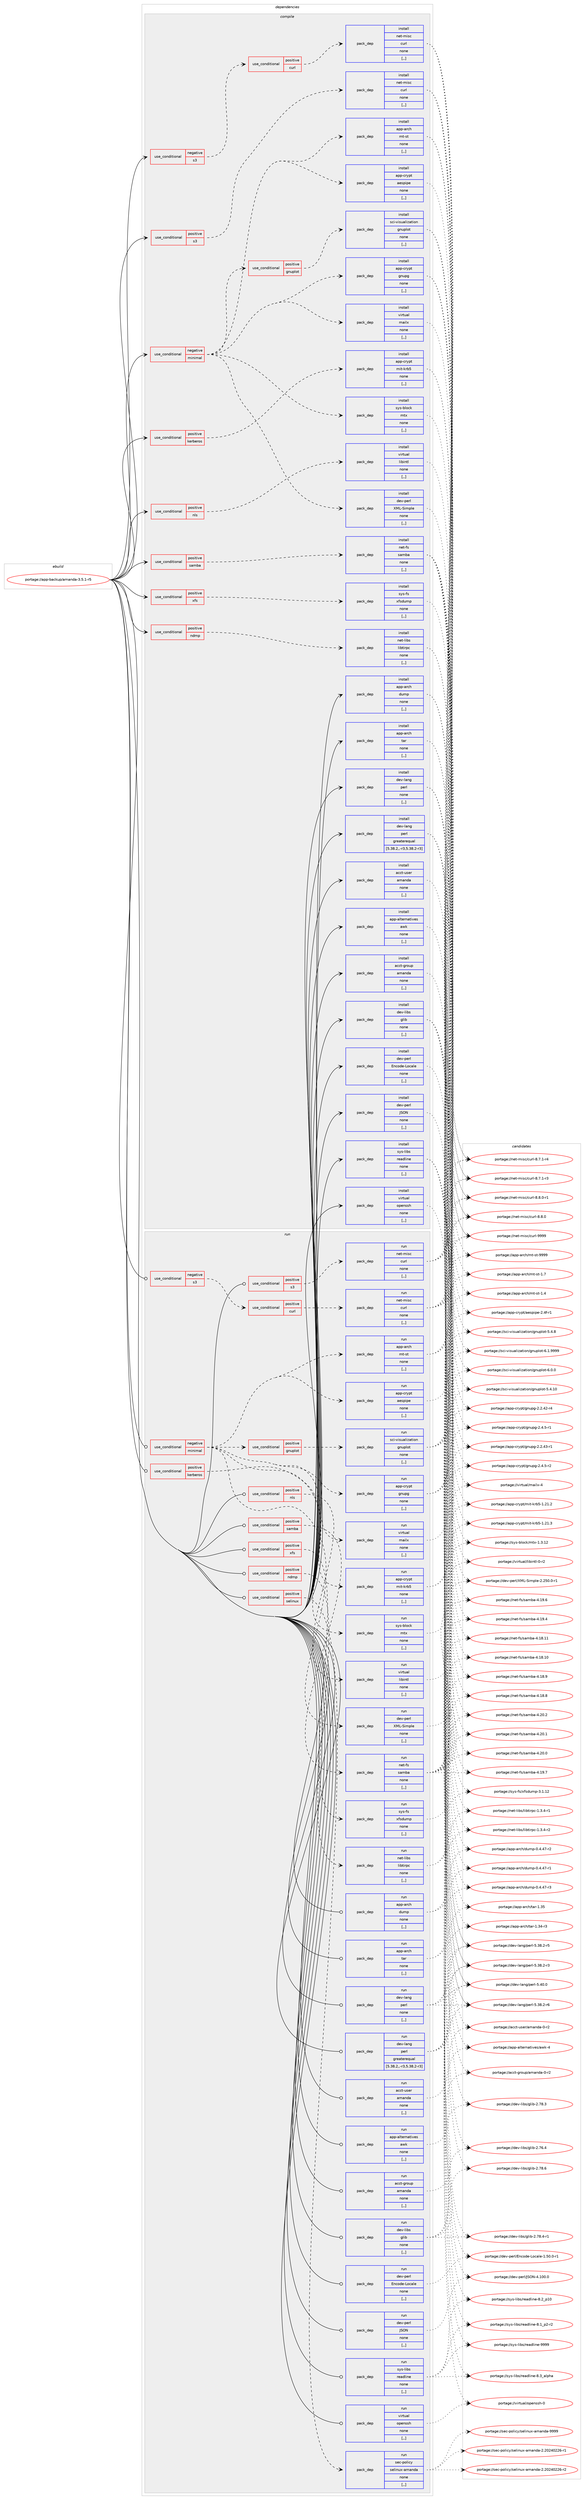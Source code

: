 digraph prolog {

# *************
# Graph options
# *************

newrank=true;
concentrate=true;
compound=true;
graph [rankdir=LR,fontname=Helvetica,fontsize=10,ranksep=1.5];#, ranksep=2.5, nodesep=0.2];
edge  [arrowhead=vee];
node  [fontname=Helvetica,fontsize=10];

# **********
# The ebuild
# **********

subgraph cluster_leftcol {
color=gray;
rank=same;
label=<<i>ebuild</i>>;
id [label="portage://app-backup/amanda-3.5.1-r5", color=red, width=4, href="../app-backup/amanda-3.5.1-r5.svg"];
}

# ****************
# The dependencies
# ****************

subgraph cluster_midcol {
color=gray;
label=<<i>dependencies</i>>;
subgraph cluster_compile {
fillcolor="#eeeeee";
style=filled;
label=<<i>compile</i>>;
subgraph cond2148 {
dependency7842 [label=<<TABLE BORDER="0" CELLBORDER="1" CELLSPACING="0" CELLPADDING="4"><TR><TD ROWSPAN="3" CELLPADDING="10">use_conditional</TD></TR><TR><TD>negative</TD></TR><TR><TD>minimal</TD></TR></TABLE>>, shape=none, color=red];
subgraph pack5671 {
dependency7843 [label=<<TABLE BORDER="0" CELLBORDER="1" CELLSPACING="0" CELLPADDING="4" WIDTH="220"><TR><TD ROWSPAN="6" CELLPADDING="30">pack_dep</TD></TR><TR><TD WIDTH="110">install</TD></TR><TR><TD>app-arch</TD></TR><TR><TD>mt-st</TD></TR><TR><TD>none</TD></TR><TR><TD>[,,]</TD></TR></TABLE>>, shape=none, color=blue];
}
dependency7842:e -> dependency7843:w [weight=20,style="dashed",arrowhead="vee"];
subgraph pack5672 {
dependency7844 [label=<<TABLE BORDER="0" CELLBORDER="1" CELLSPACING="0" CELLPADDING="4" WIDTH="220"><TR><TD ROWSPAN="6" CELLPADDING="30">pack_dep</TD></TR><TR><TD WIDTH="110">install</TD></TR><TR><TD>app-crypt</TD></TR><TR><TD>aespipe</TD></TR><TR><TD>none</TD></TR><TR><TD>[,,]</TD></TR></TABLE>>, shape=none, color=blue];
}
dependency7842:e -> dependency7844:w [weight=20,style="dashed",arrowhead="vee"];
subgraph pack5673 {
dependency7845 [label=<<TABLE BORDER="0" CELLBORDER="1" CELLSPACING="0" CELLPADDING="4" WIDTH="220"><TR><TD ROWSPAN="6" CELLPADDING="30">pack_dep</TD></TR><TR><TD WIDTH="110">install</TD></TR><TR><TD>app-crypt</TD></TR><TR><TD>gnupg</TD></TR><TR><TD>none</TD></TR><TR><TD>[,,]</TD></TR></TABLE>>, shape=none, color=blue];
}
dependency7842:e -> dependency7845:w [weight=20,style="dashed",arrowhead="vee"];
subgraph pack5674 {
dependency7846 [label=<<TABLE BORDER="0" CELLBORDER="1" CELLSPACING="0" CELLPADDING="4" WIDTH="220"><TR><TD ROWSPAN="6" CELLPADDING="30">pack_dep</TD></TR><TR><TD WIDTH="110">install</TD></TR><TR><TD>dev-perl</TD></TR><TR><TD>XML-Simple</TD></TR><TR><TD>none</TD></TR><TR><TD>[,,]</TD></TR></TABLE>>, shape=none, color=blue];
}
dependency7842:e -> dependency7846:w [weight=20,style="dashed",arrowhead="vee"];
subgraph pack5675 {
dependency7847 [label=<<TABLE BORDER="0" CELLBORDER="1" CELLSPACING="0" CELLPADDING="4" WIDTH="220"><TR><TD ROWSPAN="6" CELLPADDING="30">pack_dep</TD></TR><TR><TD WIDTH="110">install</TD></TR><TR><TD>sys-block</TD></TR><TR><TD>mtx</TD></TR><TR><TD>none</TD></TR><TR><TD>[,,]</TD></TR></TABLE>>, shape=none, color=blue];
}
dependency7842:e -> dependency7847:w [weight=20,style="dashed",arrowhead="vee"];
subgraph pack5676 {
dependency7848 [label=<<TABLE BORDER="0" CELLBORDER="1" CELLSPACING="0" CELLPADDING="4" WIDTH="220"><TR><TD ROWSPAN="6" CELLPADDING="30">pack_dep</TD></TR><TR><TD WIDTH="110">install</TD></TR><TR><TD>virtual</TD></TR><TR><TD>mailx</TD></TR><TR><TD>none</TD></TR><TR><TD>[,,]</TD></TR></TABLE>>, shape=none, color=blue];
}
dependency7842:e -> dependency7848:w [weight=20,style="dashed",arrowhead="vee"];
subgraph cond2149 {
dependency7849 [label=<<TABLE BORDER="0" CELLBORDER="1" CELLSPACING="0" CELLPADDING="4"><TR><TD ROWSPAN="3" CELLPADDING="10">use_conditional</TD></TR><TR><TD>positive</TD></TR><TR><TD>gnuplot</TD></TR></TABLE>>, shape=none, color=red];
subgraph pack5677 {
dependency7850 [label=<<TABLE BORDER="0" CELLBORDER="1" CELLSPACING="0" CELLPADDING="4" WIDTH="220"><TR><TD ROWSPAN="6" CELLPADDING="30">pack_dep</TD></TR><TR><TD WIDTH="110">install</TD></TR><TR><TD>sci-visualization</TD></TR><TR><TD>gnuplot</TD></TR><TR><TD>none</TD></TR><TR><TD>[,,]</TD></TR></TABLE>>, shape=none, color=blue];
}
dependency7849:e -> dependency7850:w [weight=20,style="dashed",arrowhead="vee"];
}
dependency7842:e -> dependency7849:w [weight=20,style="dashed",arrowhead="vee"];
}
id:e -> dependency7842:w [weight=20,style="solid",arrowhead="vee"];
subgraph cond2150 {
dependency7851 [label=<<TABLE BORDER="0" CELLBORDER="1" CELLSPACING="0" CELLPADDING="4"><TR><TD ROWSPAN="3" CELLPADDING="10">use_conditional</TD></TR><TR><TD>negative</TD></TR><TR><TD>s3</TD></TR></TABLE>>, shape=none, color=red];
subgraph cond2151 {
dependency7852 [label=<<TABLE BORDER="0" CELLBORDER="1" CELLSPACING="0" CELLPADDING="4"><TR><TD ROWSPAN="3" CELLPADDING="10">use_conditional</TD></TR><TR><TD>positive</TD></TR><TR><TD>curl</TD></TR></TABLE>>, shape=none, color=red];
subgraph pack5678 {
dependency7853 [label=<<TABLE BORDER="0" CELLBORDER="1" CELLSPACING="0" CELLPADDING="4" WIDTH="220"><TR><TD ROWSPAN="6" CELLPADDING="30">pack_dep</TD></TR><TR><TD WIDTH="110">install</TD></TR><TR><TD>net-misc</TD></TR><TR><TD>curl</TD></TR><TR><TD>none</TD></TR><TR><TD>[,,]</TD></TR></TABLE>>, shape=none, color=blue];
}
dependency7852:e -> dependency7853:w [weight=20,style="dashed",arrowhead="vee"];
}
dependency7851:e -> dependency7852:w [weight=20,style="dashed",arrowhead="vee"];
}
id:e -> dependency7851:w [weight=20,style="solid",arrowhead="vee"];
subgraph cond2152 {
dependency7854 [label=<<TABLE BORDER="0" CELLBORDER="1" CELLSPACING="0" CELLPADDING="4"><TR><TD ROWSPAN="3" CELLPADDING="10">use_conditional</TD></TR><TR><TD>positive</TD></TR><TR><TD>kerberos</TD></TR></TABLE>>, shape=none, color=red];
subgraph pack5679 {
dependency7855 [label=<<TABLE BORDER="0" CELLBORDER="1" CELLSPACING="0" CELLPADDING="4" WIDTH="220"><TR><TD ROWSPAN="6" CELLPADDING="30">pack_dep</TD></TR><TR><TD WIDTH="110">install</TD></TR><TR><TD>app-crypt</TD></TR><TR><TD>mit-krb5</TD></TR><TR><TD>none</TD></TR><TR><TD>[,,]</TD></TR></TABLE>>, shape=none, color=blue];
}
dependency7854:e -> dependency7855:w [weight=20,style="dashed",arrowhead="vee"];
}
id:e -> dependency7854:w [weight=20,style="solid",arrowhead="vee"];
subgraph cond2153 {
dependency7856 [label=<<TABLE BORDER="0" CELLBORDER="1" CELLSPACING="0" CELLPADDING="4"><TR><TD ROWSPAN="3" CELLPADDING="10">use_conditional</TD></TR><TR><TD>positive</TD></TR><TR><TD>ndmp</TD></TR></TABLE>>, shape=none, color=red];
subgraph pack5680 {
dependency7857 [label=<<TABLE BORDER="0" CELLBORDER="1" CELLSPACING="0" CELLPADDING="4" WIDTH="220"><TR><TD ROWSPAN="6" CELLPADDING="30">pack_dep</TD></TR><TR><TD WIDTH="110">install</TD></TR><TR><TD>net-libs</TD></TR><TR><TD>libtirpc</TD></TR><TR><TD>none</TD></TR><TR><TD>[,,]</TD></TR></TABLE>>, shape=none, color=blue];
}
dependency7856:e -> dependency7857:w [weight=20,style="dashed",arrowhead="vee"];
}
id:e -> dependency7856:w [weight=20,style="solid",arrowhead="vee"];
subgraph cond2154 {
dependency7858 [label=<<TABLE BORDER="0" CELLBORDER="1" CELLSPACING="0" CELLPADDING="4"><TR><TD ROWSPAN="3" CELLPADDING="10">use_conditional</TD></TR><TR><TD>positive</TD></TR><TR><TD>nls</TD></TR></TABLE>>, shape=none, color=red];
subgraph pack5681 {
dependency7859 [label=<<TABLE BORDER="0" CELLBORDER="1" CELLSPACING="0" CELLPADDING="4" WIDTH="220"><TR><TD ROWSPAN="6" CELLPADDING="30">pack_dep</TD></TR><TR><TD WIDTH="110">install</TD></TR><TR><TD>virtual</TD></TR><TR><TD>libintl</TD></TR><TR><TD>none</TD></TR><TR><TD>[,,]</TD></TR></TABLE>>, shape=none, color=blue];
}
dependency7858:e -> dependency7859:w [weight=20,style="dashed",arrowhead="vee"];
}
id:e -> dependency7858:w [weight=20,style="solid",arrowhead="vee"];
subgraph cond2155 {
dependency7860 [label=<<TABLE BORDER="0" CELLBORDER="1" CELLSPACING="0" CELLPADDING="4"><TR><TD ROWSPAN="3" CELLPADDING="10">use_conditional</TD></TR><TR><TD>positive</TD></TR><TR><TD>s3</TD></TR></TABLE>>, shape=none, color=red];
subgraph pack5682 {
dependency7861 [label=<<TABLE BORDER="0" CELLBORDER="1" CELLSPACING="0" CELLPADDING="4" WIDTH="220"><TR><TD ROWSPAN="6" CELLPADDING="30">pack_dep</TD></TR><TR><TD WIDTH="110">install</TD></TR><TR><TD>net-misc</TD></TR><TR><TD>curl</TD></TR><TR><TD>none</TD></TR><TR><TD>[,,]</TD></TR></TABLE>>, shape=none, color=blue];
}
dependency7860:e -> dependency7861:w [weight=20,style="dashed",arrowhead="vee"];
}
id:e -> dependency7860:w [weight=20,style="solid",arrowhead="vee"];
subgraph cond2156 {
dependency7862 [label=<<TABLE BORDER="0" CELLBORDER="1" CELLSPACING="0" CELLPADDING="4"><TR><TD ROWSPAN="3" CELLPADDING="10">use_conditional</TD></TR><TR><TD>positive</TD></TR><TR><TD>samba</TD></TR></TABLE>>, shape=none, color=red];
subgraph pack5683 {
dependency7863 [label=<<TABLE BORDER="0" CELLBORDER="1" CELLSPACING="0" CELLPADDING="4" WIDTH="220"><TR><TD ROWSPAN="6" CELLPADDING="30">pack_dep</TD></TR><TR><TD WIDTH="110">install</TD></TR><TR><TD>net-fs</TD></TR><TR><TD>samba</TD></TR><TR><TD>none</TD></TR><TR><TD>[,,]</TD></TR></TABLE>>, shape=none, color=blue];
}
dependency7862:e -> dependency7863:w [weight=20,style="dashed",arrowhead="vee"];
}
id:e -> dependency7862:w [weight=20,style="solid",arrowhead="vee"];
subgraph cond2157 {
dependency7864 [label=<<TABLE BORDER="0" CELLBORDER="1" CELLSPACING="0" CELLPADDING="4"><TR><TD ROWSPAN="3" CELLPADDING="10">use_conditional</TD></TR><TR><TD>positive</TD></TR><TR><TD>xfs</TD></TR></TABLE>>, shape=none, color=red];
subgraph pack5684 {
dependency7865 [label=<<TABLE BORDER="0" CELLBORDER="1" CELLSPACING="0" CELLPADDING="4" WIDTH="220"><TR><TD ROWSPAN="6" CELLPADDING="30">pack_dep</TD></TR><TR><TD WIDTH="110">install</TD></TR><TR><TD>sys-fs</TD></TR><TR><TD>xfsdump</TD></TR><TR><TD>none</TD></TR><TR><TD>[,,]</TD></TR></TABLE>>, shape=none, color=blue];
}
dependency7864:e -> dependency7865:w [weight=20,style="dashed",arrowhead="vee"];
}
id:e -> dependency7864:w [weight=20,style="solid",arrowhead="vee"];
subgraph pack5685 {
dependency7866 [label=<<TABLE BORDER="0" CELLBORDER="1" CELLSPACING="0" CELLPADDING="4" WIDTH="220"><TR><TD ROWSPAN="6" CELLPADDING="30">pack_dep</TD></TR><TR><TD WIDTH="110">install</TD></TR><TR><TD>acct-group</TD></TR><TR><TD>amanda</TD></TR><TR><TD>none</TD></TR><TR><TD>[,,]</TD></TR></TABLE>>, shape=none, color=blue];
}
id:e -> dependency7866:w [weight=20,style="solid",arrowhead="vee"];
subgraph pack5686 {
dependency7867 [label=<<TABLE BORDER="0" CELLBORDER="1" CELLSPACING="0" CELLPADDING="4" WIDTH="220"><TR><TD ROWSPAN="6" CELLPADDING="30">pack_dep</TD></TR><TR><TD WIDTH="110">install</TD></TR><TR><TD>acct-user</TD></TR><TR><TD>amanda</TD></TR><TR><TD>none</TD></TR><TR><TD>[,,]</TD></TR></TABLE>>, shape=none, color=blue];
}
id:e -> dependency7867:w [weight=20,style="solid",arrowhead="vee"];
subgraph pack5687 {
dependency7868 [label=<<TABLE BORDER="0" CELLBORDER="1" CELLSPACING="0" CELLPADDING="4" WIDTH="220"><TR><TD ROWSPAN="6" CELLPADDING="30">pack_dep</TD></TR><TR><TD WIDTH="110">install</TD></TR><TR><TD>app-alternatives</TD></TR><TR><TD>awk</TD></TR><TR><TD>none</TD></TR><TR><TD>[,,]</TD></TR></TABLE>>, shape=none, color=blue];
}
id:e -> dependency7868:w [weight=20,style="solid",arrowhead="vee"];
subgraph pack5688 {
dependency7869 [label=<<TABLE BORDER="0" CELLBORDER="1" CELLSPACING="0" CELLPADDING="4" WIDTH="220"><TR><TD ROWSPAN="6" CELLPADDING="30">pack_dep</TD></TR><TR><TD WIDTH="110">install</TD></TR><TR><TD>app-arch</TD></TR><TR><TD>dump</TD></TR><TR><TD>none</TD></TR><TR><TD>[,,]</TD></TR></TABLE>>, shape=none, color=blue];
}
id:e -> dependency7869:w [weight=20,style="solid",arrowhead="vee"];
subgraph pack5689 {
dependency7870 [label=<<TABLE BORDER="0" CELLBORDER="1" CELLSPACING="0" CELLPADDING="4" WIDTH="220"><TR><TD ROWSPAN="6" CELLPADDING="30">pack_dep</TD></TR><TR><TD WIDTH="110">install</TD></TR><TR><TD>app-arch</TD></TR><TR><TD>tar</TD></TR><TR><TD>none</TD></TR><TR><TD>[,,]</TD></TR></TABLE>>, shape=none, color=blue];
}
id:e -> dependency7870:w [weight=20,style="solid",arrowhead="vee"];
subgraph pack5690 {
dependency7871 [label=<<TABLE BORDER="0" CELLBORDER="1" CELLSPACING="0" CELLPADDING="4" WIDTH="220"><TR><TD ROWSPAN="6" CELLPADDING="30">pack_dep</TD></TR><TR><TD WIDTH="110">install</TD></TR><TR><TD>dev-lang</TD></TR><TR><TD>perl</TD></TR><TR><TD>greaterequal</TD></TR><TR><TD>[5.38.2,,-r3,5.38.2-r3]</TD></TR></TABLE>>, shape=none, color=blue];
}
id:e -> dependency7871:w [weight=20,style="solid",arrowhead="vee"];
subgraph pack5691 {
dependency7872 [label=<<TABLE BORDER="0" CELLBORDER="1" CELLSPACING="0" CELLPADDING="4" WIDTH="220"><TR><TD ROWSPAN="6" CELLPADDING="30">pack_dep</TD></TR><TR><TD WIDTH="110">install</TD></TR><TR><TD>dev-lang</TD></TR><TR><TD>perl</TD></TR><TR><TD>none</TD></TR><TR><TD>[,,]</TD></TR></TABLE>>, shape=none, color=blue];
}
id:e -> dependency7872:w [weight=20,style="solid",arrowhead="vee"];
subgraph pack5692 {
dependency7873 [label=<<TABLE BORDER="0" CELLBORDER="1" CELLSPACING="0" CELLPADDING="4" WIDTH="220"><TR><TD ROWSPAN="6" CELLPADDING="30">pack_dep</TD></TR><TR><TD WIDTH="110">install</TD></TR><TR><TD>dev-libs</TD></TR><TR><TD>glib</TD></TR><TR><TD>none</TD></TR><TR><TD>[,,]</TD></TR></TABLE>>, shape=none, color=blue];
}
id:e -> dependency7873:w [weight=20,style="solid",arrowhead="vee"];
subgraph pack5693 {
dependency7874 [label=<<TABLE BORDER="0" CELLBORDER="1" CELLSPACING="0" CELLPADDING="4" WIDTH="220"><TR><TD ROWSPAN="6" CELLPADDING="30">pack_dep</TD></TR><TR><TD WIDTH="110">install</TD></TR><TR><TD>dev-perl</TD></TR><TR><TD>Encode-Locale</TD></TR><TR><TD>none</TD></TR><TR><TD>[,,]</TD></TR></TABLE>>, shape=none, color=blue];
}
id:e -> dependency7874:w [weight=20,style="solid",arrowhead="vee"];
subgraph pack5694 {
dependency7875 [label=<<TABLE BORDER="0" CELLBORDER="1" CELLSPACING="0" CELLPADDING="4" WIDTH="220"><TR><TD ROWSPAN="6" CELLPADDING="30">pack_dep</TD></TR><TR><TD WIDTH="110">install</TD></TR><TR><TD>dev-perl</TD></TR><TR><TD>JSON</TD></TR><TR><TD>none</TD></TR><TR><TD>[,,]</TD></TR></TABLE>>, shape=none, color=blue];
}
id:e -> dependency7875:w [weight=20,style="solid",arrowhead="vee"];
subgraph pack5695 {
dependency7876 [label=<<TABLE BORDER="0" CELLBORDER="1" CELLSPACING="0" CELLPADDING="4" WIDTH="220"><TR><TD ROWSPAN="6" CELLPADDING="30">pack_dep</TD></TR><TR><TD WIDTH="110">install</TD></TR><TR><TD>sys-libs</TD></TR><TR><TD>readline</TD></TR><TR><TD>none</TD></TR><TR><TD>[,,]</TD></TR></TABLE>>, shape=none, color=blue];
}
id:e -> dependency7876:w [weight=20,style="solid",arrowhead="vee"];
subgraph pack5696 {
dependency7877 [label=<<TABLE BORDER="0" CELLBORDER="1" CELLSPACING="0" CELLPADDING="4" WIDTH="220"><TR><TD ROWSPAN="6" CELLPADDING="30">pack_dep</TD></TR><TR><TD WIDTH="110">install</TD></TR><TR><TD>virtual</TD></TR><TR><TD>openssh</TD></TR><TR><TD>none</TD></TR><TR><TD>[,,]</TD></TR></TABLE>>, shape=none, color=blue];
}
id:e -> dependency7877:w [weight=20,style="solid",arrowhead="vee"];
}
subgraph cluster_compileandrun {
fillcolor="#eeeeee";
style=filled;
label=<<i>compile and run</i>>;
}
subgraph cluster_run {
fillcolor="#eeeeee";
style=filled;
label=<<i>run</i>>;
subgraph cond2158 {
dependency7878 [label=<<TABLE BORDER="0" CELLBORDER="1" CELLSPACING="0" CELLPADDING="4"><TR><TD ROWSPAN="3" CELLPADDING="10">use_conditional</TD></TR><TR><TD>negative</TD></TR><TR><TD>minimal</TD></TR></TABLE>>, shape=none, color=red];
subgraph pack5697 {
dependency7879 [label=<<TABLE BORDER="0" CELLBORDER="1" CELLSPACING="0" CELLPADDING="4" WIDTH="220"><TR><TD ROWSPAN="6" CELLPADDING="30">pack_dep</TD></TR><TR><TD WIDTH="110">run</TD></TR><TR><TD>app-arch</TD></TR><TR><TD>mt-st</TD></TR><TR><TD>none</TD></TR><TR><TD>[,,]</TD></TR></TABLE>>, shape=none, color=blue];
}
dependency7878:e -> dependency7879:w [weight=20,style="dashed",arrowhead="vee"];
subgraph pack5698 {
dependency7880 [label=<<TABLE BORDER="0" CELLBORDER="1" CELLSPACING="0" CELLPADDING="4" WIDTH="220"><TR><TD ROWSPAN="6" CELLPADDING="30">pack_dep</TD></TR><TR><TD WIDTH="110">run</TD></TR><TR><TD>app-crypt</TD></TR><TR><TD>aespipe</TD></TR><TR><TD>none</TD></TR><TR><TD>[,,]</TD></TR></TABLE>>, shape=none, color=blue];
}
dependency7878:e -> dependency7880:w [weight=20,style="dashed",arrowhead="vee"];
subgraph pack5699 {
dependency7881 [label=<<TABLE BORDER="0" CELLBORDER="1" CELLSPACING="0" CELLPADDING="4" WIDTH="220"><TR><TD ROWSPAN="6" CELLPADDING="30">pack_dep</TD></TR><TR><TD WIDTH="110">run</TD></TR><TR><TD>app-crypt</TD></TR><TR><TD>gnupg</TD></TR><TR><TD>none</TD></TR><TR><TD>[,,]</TD></TR></TABLE>>, shape=none, color=blue];
}
dependency7878:e -> dependency7881:w [weight=20,style="dashed",arrowhead="vee"];
subgraph pack5700 {
dependency7882 [label=<<TABLE BORDER="0" CELLBORDER="1" CELLSPACING="0" CELLPADDING="4" WIDTH="220"><TR><TD ROWSPAN="6" CELLPADDING="30">pack_dep</TD></TR><TR><TD WIDTH="110">run</TD></TR><TR><TD>dev-perl</TD></TR><TR><TD>XML-Simple</TD></TR><TR><TD>none</TD></TR><TR><TD>[,,]</TD></TR></TABLE>>, shape=none, color=blue];
}
dependency7878:e -> dependency7882:w [weight=20,style="dashed",arrowhead="vee"];
subgraph pack5701 {
dependency7883 [label=<<TABLE BORDER="0" CELLBORDER="1" CELLSPACING="0" CELLPADDING="4" WIDTH="220"><TR><TD ROWSPAN="6" CELLPADDING="30">pack_dep</TD></TR><TR><TD WIDTH="110">run</TD></TR><TR><TD>sys-block</TD></TR><TR><TD>mtx</TD></TR><TR><TD>none</TD></TR><TR><TD>[,,]</TD></TR></TABLE>>, shape=none, color=blue];
}
dependency7878:e -> dependency7883:w [weight=20,style="dashed",arrowhead="vee"];
subgraph pack5702 {
dependency7884 [label=<<TABLE BORDER="0" CELLBORDER="1" CELLSPACING="0" CELLPADDING="4" WIDTH="220"><TR><TD ROWSPAN="6" CELLPADDING="30">pack_dep</TD></TR><TR><TD WIDTH="110">run</TD></TR><TR><TD>virtual</TD></TR><TR><TD>mailx</TD></TR><TR><TD>none</TD></TR><TR><TD>[,,]</TD></TR></TABLE>>, shape=none, color=blue];
}
dependency7878:e -> dependency7884:w [weight=20,style="dashed",arrowhead="vee"];
subgraph cond2159 {
dependency7885 [label=<<TABLE BORDER="0" CELLBORDER="1" CELLSPACING="0" CELLPADDING="4"><TR><TD ROWSPAN="3" CELLPADDING="10">use_conditional</TD></TR><TR><TD>positive</TD></TR><TR><TD>gnuplot</TD></TR></TABLE>>, shape=none, color=red];
subgraph pack5703 {
dependency7886 [label=<<TABLE BORDER="0" CELLBORDER="1" CELLSPACING="0" CELLPADDING="4" WIDTH="220"><TR><TD ROWSPAN="6" CELLPADDING="30">pack_dep</TD></TR><TR><TD WIDTH="110">run</TD></TR><TR><TD>sci-visualization</TD></TR><TR><TD>gnuplot</TD></TR><TR><TD>none</TD></TR><TR><TD>[,,]</TD></TR></TABLE>>, shape=none, color=blue];
}
dependency7885:e -> dependency7886:w [weight=20,style="dashed",arrowhead="vee"];
}
dependency7878:e -> dependency7885:w [weight=20,style="dashed",arrowhead="vee"];
}
id:e -> dependency7878:w [weight=20,style="solid",arrowhead="odot"];
subgraph cond2160 {
dependency7887 [label=<<TABLE BORDER="0" CELLBORDER="1" CELLSPACING="0" CELLPADDING="4"><TR><TD ROWSPAN="3" CELLPADDING="10">use_conditional</TD></TR><TR><TD>negative</TD></TR><TR><TD>s3</TD></TR></TABLE>>, shape=none, color=red];
subgraph cond2161 {
dependency7888 [label=<<TABLE BORDER="0" CELLBORDER="1" CELLSPACING="0" CELLPADDING="4"><TR><TD ROWSPAN="3" CELLPADDING="10">use_conditional</TD></TR><TR><TD>positive</TD></TR><TR><TD>curl</TD></TR></TABLE>>, shape=none, color=red];
subgraph pack5704 {
dependency7889 [label=<<TABLE BORDER="0" CELLBORDER="1" CELLSPACING="0" CELLPADDING="4" WIDTH="220"><TR><TD ROWSPAN="6" CELLPADDING="30">pack_dep</TD></TR><TR><TD WIDTH="110">run</TD></TR><TR><TD>net-misc</TD></TR><TR><TD>curl</TD></TR><TR><TD>none</TD></TR><TR><TD>[,,]</TD></TR></TABLE>>, shape=none, color=blue];
}
dependency7888:e -> dependency7889:w [weight=20,style="dashed",arrowhead="vee"];
}
dependency7887:e -> dependency7888:w [weight=20,style="dashed",arrowhead="vee"];
}
id:e -> dependency7887:w [weight=20,style="solid",arrowhead="odot"];
subgraph cond2162 {
dependency7890 [label=<<TABLE BORDER="0" CELLBORDER="1" CELLSPACING="0" CELLPADDING="4"><TR><TD ROWSPAN="3" CELLPADDING="10">use_conditional</TD></TR><TR><TD>positive</TD></TR><TR><TD>kerberos</TD></TR></TABLE>>, shape=none, color=red];
subgraph pack5705 {
dependency7891 [label=<<TABLE BORDER="0" CELLBORDER="1" CELLSPACING="0" CELLPADDING="4" WIDTH="220"><TR><TD ROWSPAN="6" CELLPADDING="30">pack_dep</TD></TR><TR><TD WIDTH="110">run</TD></TR><TR><TD>app-crypt</TD></TR><TR><TD>mit-krb5</TD></TR><TR><TD>none</TD></TR><TR><TD>[,,]</TD></TR></TABLE>>, shape=none, color=blue];
}
dependency7890:e -> dependency7891:w [weight=20,style="dashed",arrowhead="vee"];
}
id:e -> dependency7890:w [weight=20,style="solid",arrowhead="odot"];
subgraph cond2163 {
dependency7892 [label=<<TABLE BORDER="0" CELLBORDER="1" CELLSPACING="0" CELLPADDING="4"><TR><TD ROWSPAN="3" CELLPADDING="10">use_conditional</TD></TR><TR><TD>positive</TD></TR><TR><TD>ndmp</TD></TR></TABLE>>, shape=none, color=red];
subgraph pack5706 {
dependency7893 [label=<<TABLE BORDER="0" CELLBORDER="1" CELLSPACING="0" CELLPADDING="4" WIDTH="220"><TR><TD ROWSPAN="6" CELLPADDING="30">pack_dep</TD></TR><TR><TD WIDTH="110">run</TD></TR><TR><TD>net-libs</TD></TR><TR><TD>libtirpc</TD></TR><TR><TD>none</TD></TR><TR><TD>[,,]</TD></TR></TABLE>>, shape=none, color=blue];
}
dependency7892:e -> dependency7893:w [weight=20,style="dashed",arrowhead="vee"];
}
id:e -> dependency7892:w [weight=20,style="solid",arrowhead="odot"];
subgraph cond2164 {
dependency7894 [label=<<TABLE BORDER="0" CELLBORDER="1" CELLSPACING="0" CELLPADDING="4"><TR><TD ROWSPAN="3" CELLPADDING="10">use_conditional</TD></TR><TR><TD>positive</TD></TR><TR><TD>nls</TD></TR></TABLE>>, shape=none, color=red];
subgraph pack5707 {
dependency7895 [label=<<TABLE BORDER="0" CELLBORDER="1" CELLSPACING="0" CELLPADDING="4" WIDTH="220"><TR><TD ROWSPAN="6" CELLPADDING="30">pack_dep</TD></TR><TR><TD WIDTH="110">run</TD></TR><TR><TD>virtual</TD></TR><TR><TD>libintl</TD></TR><TR><TD>none</TD></TR><TR><TD>[,,]</TD></TR></TABLE>>, shape=none, color=blue];
}
dependency7894:e -> dependency7895:w [weight=20,style="dashed",arrowhead="vee"];
}
id:e -> dependency7894:w [weight=20,style="solid",arrowhead="odot"];
subgraph cond2165 {
dependency7896 [label=<<TABLE BORDER="0" CELLBORDER="1" CELLSPACING="0" CELLPADDING="4"><TR><TD ROWSPAN="3" CELLPADDING="10">use_conditional</TD></TR><TR><TD>positive</TD></TR><TR><TD>s3</TD></TR></TABLE>>, shape=none, color=red];
subgraph pack5708 {
dependency7897 [label=<<TABLE BORDER="0" CELLBORDER="1" CELLSPACING="0" CELLPADDING="4" WIDTH="220"><TR><TD ROWSPAN="6" CELLPADDING="30">pack_dep</TD></TR><TR><TD WIDTH="110">run</TD></TR><TR><TD>net-misc</TD></TR><TR><TD>curl</TD></TR><TR><TD>none</TD></TR><TR><TD>[,,]</TD></TR></TABLE>>, shape=none, color=blue];
}
dependency7896:e -> dependency7897:w [weight=20,style="dashed",arrowhead="vee"];
}
id:e -> dependency7896:w [weight=20,style="solid",arrowhead="odot"];
subgraph cond2166 {
dependency7898 [label=<<TABLE BORDER="0" CELLBORDER="1" CELLSPACING="0" CELLPADDING="4"><TR><TD ROWSPAN="3" CELLPADDING="10">use_conditional</TD></TR><TR><TD>positive</TD></TR><TR><TD>samba</TD></TR></TABLE>>, shape=none, color=red];
subgraph pack5709 {
dependency7899 [label=<<TABLE BORDER="0" CELLBORDER="1" CELLSPACING="0" CELLPADDING="4" WIDTH="220"><TR><TD ROWSPAN="6" CELLPADDING="30">pack_dep</TD></TR><TR><TD WIDTH="110">run</TD></TR><TR><TD>net-fs</TD></TR><TR><TD>samba</TD></TR><TR><TD>none</TD></TR><TR><TD>[,,]</TD></TR></TABLE>>, shape=none, color=blue];
}
dependency7898:e -> dependency7899:w [weight=20,style="dashed",arrowhead="vee"];
}
id:e -> dependency7898:w [weight=20,style="solid",arrowhead="odot"];
subgraph cond2167 {
dependency7900 [label=<<TABLE BORDER="0" CELLBORDER="1" CELLSPACING="0" CELLPADDING="4"><TR><TD ROWSPAN="3" CELLPADDING="10">use_conditional</TD></TR><TR><TD>positive</TD></TR><TR><TD>selinux</TD></TR></TABLE>>, shape=none, color=red];
subgraph pack5710 {
dependency7901 [label=<<TABLE BORDER="0" CELLBORDER="1" CELLSPACING="0" CELLPADDING="4" WIDTH="220"><TR><TD ROWSPAN="6" CELLPADDING="30">pack_dep</TD></TR><TR><TD WIDTH="110">run</TD></TR><TR><TD>sec-policy</TD></TR><TR><TD>selinux-amanda</TD></TR><TR><TD>none</TD></TR><TR><TD>[,,]</TD></TR></TABLE>>, shape=none, color=blue];
}
dependency7900:e -> dependency7901:w [weight=20,style="dashed",arrowhead="vee"];
}
id:e -> dependency7900:w [weight=20,style="solid",arrowhead="odot"];
subgraph cond2168 {
dependency7902 [label=<<TABLE BORDER="0" CELLBORDER="1" CELLSPACING="0" CELLPADDING="4"><TR><TD ROWSPAN="3" CELLPADDING="10">use_conditional</TD></TR><TR><TD>positive</TD></TR><TR><TD>xfs</TD></TR></TABLE>>, shape=none, color=red];
subgraph pack5711 {
dependency7903 [label=<<TABLE BORDER="0" CELLBORDER="1" CELLSPACING="0" CELLPADDING="4" WIDTH="220"><TR><TD ROWSPAN="6" CELLPADDING="30">pack_dep</TD></TR><TR><TD WIDTH="110">run</TD></TR><TR><TD>sys-fs</TD></TR><TR><TD>xfsdump</TD></TR><TR><TD>none</TD></TR><TR><TD>[,,]</TD></TR></TABLE>>, shape=none, color=blue];
}
dependency7902:e -> dependency7903:w [weight=20,style="dashed",arrowhead="vee"];
}
id:e -> dependency7902:w [weight=20,style="solid",arrowhead="odot"];
subgraph pack5712 {
dependency7904 [label=<<TABLE BORDER="0" CELLBORDER="1" CELLSPACING="0" CELLPADDING="4" WIDTH="220"><TR><TD ROWSPAN="6" CELLPADDING="30">pack_dep</TD></TR><TR><TD WIDTH="110">run</TD></TR><TR><TD>acct-group</TD></TR><TR><TD>amanda</TD></TR><TR><TD>none</TD></TR><TR><TD>[,,]</TD></TR></TABLE>>, shape=none, color=blue];
}
id:e -> dependency7904:w [weight=20,style="solid",arrowhead="odot"];
subgraph pack5713 {
dependency7905 [label=<<TABLE BORDER="0" CELLBORDER="1" CELLSPACING="0" CELLPADDING="4" WIDTH="220"><TR><TD ROWSPAN="6" CELLPADDING="30">pack_dep</TD></TR><TR><TD WIDTH="110">run</TD></TR><TR><TD>acct-user</TD></TR><TR><TD>amanda</TD></TR><TR><TD>none</TD></TR><TR><TD>[,,]</TD></TR></TABLE>>, shape=none, color=blue];
}
id:e -> dependency7905:w [weight=20,style="solid",arrowhead="odot"];
subgraph pack5714 {
dependency7906 [label=<<TABLE BORDER="0" CELLBORDER="1" CELLSPACING="0" CELLPADDING="4" WIDTH="220"><TR><TD ROWSPAN="6" CELLPADDING="30">pack_dep</TD></TR><TR><TD WIDTH="110">run</TD></TR><TR><TD>app-alternatives</TD></TR><TR><TD>awk</TD></TR><TR><TD>none</TD></TR><TR><TD>[,,]</TD></TR></TABLE>>, shape=none, color=blue];
}
id:e -> dependency7906:w [weight=20,style="solid",arrowhead="odot"];
subgraph pack5715 {
dependency7907 [label=<<TABLE BORDER="0" CELLBORDER="1" CELLSPACING="0" CELLPADDING="4" WIDTH="220"><TR><TD ROWSPAN="6" CELLPADDING="30">pack_dep</TD></TR><TR><TD WIDTH="110">run</TD></TR><TR><TD>app-arch</TD></TR><TR><TD>dump</TD></TR><TR><TD>none</TD></TR><TR><TD>[,,]</TD></TR></TABLE>>, shape=none, color=blue];
}
id:e -> dependency7907:w [weight=20,style="solid",arrowhead="odot"];
subgraph pack5716 {
dependency7908 [label=<<TABLE BORDER="0" CELLBORDER="1" CELLSPACING="0" CELLPADDING="4" WIDTH="220"><TR><TD ROWSPAN="6" CELLPADDING="30">pack_dep</TD></TR><TR><TD WIDTH="110">run</TD></TR><TR><TD>app-arch</TD></TR><TR><TD>tar</TD></TR><TR><TD>none</TD></TR><TR><TD>[,,]</TD></TR></TABLE>>, shape=none, color=blue];
}
id:e -> dependency7908:w [weight=20,style="solid",arrowhead="odot"];
subgraph pack5717 {
dependency7909 [label=<<TABLE BORDER="0" CELLBORDER="1" CELLSPACING="0" CELLPADDING="4" WIDTH="220"><TR><TD ROWSPAN="6" CELLPADDING="30">pack_dep</TD></TR><TR><TD WIDTH="110">run</TD></TR><TR><TD>dev-lang</TD></TR><TR><TD>perl</TD></TR><TR><TD>greaterequal</TD></TR><TR><TD>[5.38.2,,-r3,5.38.2-r3]</TD></TR></TABLE>>, shape=none, color=blue];
}
id:e -> dependency7909:w [weight=20,style="solid",arrowhead="odot"];
subgraph pack5718 {
dependency7910 [label=<<TABLE BORDER="0" CELLBORDER="1" CELLSPACING="0" CELLPADDING="4" WIDTH="220"><TR><TD ROWSPAN="6" CELLPADDING="30">pack_dep</TD></TR><TR><TD WIDTH="110">run</TD></TR><TR><TD>dev-lang</TD></TR><TR><TD>perl</TD></TR><TR><TD>none</TD></TR><TR><TD>[,,]</TD></TR></TABLE>>, shape=none, color=blue];
}
id:e -> dependency7910:w [weight=20,style="solid",arrowhead="odot"];
subgraph pack5719 {
dependency7911 [label=<<TABLE BORDER="0" CELLBORDER="1" CELLSPACING="0" CELLPADDING="4" WIDTH="220"><TR><TD ROWSPAN="6" CELLPADDING="30">pack_dep</TD></TR><TR><TD WIDTH="110">run</TD></TR><TR><TD>dev-libs</TD></TR><TR><TD>glib</TD></TR><TR><TD>none</TD></TR><TR><TD>[,,]</TD></TR></TABLE>>, shape=none, color=blue];
}
id:e -> dependency7911:w [weight=20,style="solid",arrowhead="odot"];
subgraph pack5720 {
dependency7912 [label=<<TABLE BORDER="0" CELLBORDER="1" CELLSPACING="0" CELLPADDING="4" WIDTH="220"><TR><TD ROWSPAN="6" CELLPADDING="30">pack_dep</TD></TR><TR><TD WIDTH="110">run</TD></TR><TR><TD>dev-perl</TD></TR><TR><TD>Encode-Locale</TD></TR><TR><TD>none</TD></TR><TR><TD>[,,]</TD></TR></TABLE>>, shape=none, color=blue];
}
id:e -> dependency7912:w [weight=20,style="solid",arrowhead="odot"];
subgraph pack5721 {
dependency7913 [label=<<TABLE BORDER="0" CELLBORDER="1" CELLSPACING="0" CELLPADDING="4" WIDTH="220"><TR><TD ROWSPAN="6" CELLPADDING="30">pack_dep</TD></TR><TR><TD WIDTH="110">run</TD></TR><TR><TD>dev-perl</TD></TR><TR><TD>JSON</TD></TR><TR><TD>none</TD></TR><TR><TD>[,,]</TD></TR></TABLE>>, shape=none, color=blue];
}
id:e -> dependency7913:w [weight=20,style="solid",arrowhead="odot"];
subgraph pack5722 {
dependency7914 [label=<<TABLE BORDER="0" CELLBORDER="1" CELLSPACING="0" CELLPADDING="4" WIDTH="220"><TR><TD ROWSPAN="6" CELLPADDING="30">pack_dep</TD></TR><TR><TD WIDTH="110">run</TD></TR><TR><TD>sys-libs</TD></TR><TR><TD>readline</TD></TR><TR><TD>none</TD></TR><TR><TD>[,,]</TD></TR></TABLE>>, shape=none, color=blue];
}
id:e -> dependency7914:w [weight=20,style="solid",arrowhead="odot"];
subgraph pack5723 {
dependency7915 [label=<<TABLE BORDER="0" CELLBORDER="1" CELLSPACING="0" CELLPADDING="4" WIDTH="220"><TR><TD ROWSPAN="6" CELLPADDING="30">pack_dep</TD></TR><TR><TD WIDTH="110">run</TD></TR><TR><TD>virtual</TD></TR><TR><TD>openssh</TD></TR><TR><TD>none</TD></TR><TR><TD>[,,]</TD></TR></TABLE>>, shape=none, color=blue];
}
id:e -> dependency7915:w [weight=20,style="solid",arrowhead="odot"];
}
}

# **************
# The candidates
# **************

subgraph cluster_choices {
rank=same;
color=gray;
label=<<i>candidates</i>>;

subgraph choice5671 {
color=black;
nodesep=1;
choice9711211245971149910447109116451151164557575757 [label="portage://app-arch/mt-st-9999", color=red, width=4,href="../app-arch/mt-st-9999.svg"];
choice97112112459711499104471091164511511645494655 [label="portage://app-arch/mt-st-1.7", color=red, width=4,href="../app-arch/mt-st-1.7.svg"];
choice97112112459711499104471091164511511645494652 [label="portage://app-arch/mt-st-1.4", color=red, width=4,href="../app-arch/mt-st-1.4.svg"];
dependency7843:e -> choice9711211245971149910447109116451151164557575757:w [style=dotted,weight="100"];
dependency7843:e -> choice97112112459711499104471091164511511645494655:w [style=dotted,weight="100"];
dependency7843:e -> choice97112112459711499104471091164511511645494652:w [style=dotted,weight="100"];
}
subgraph choice5672 {
color=black;
nodesep=1;
choice9711211245991141211121164797101115112105112101455046521024511449 [label="portage://app-crypt/aespipe-2.4f-r1", color=red, width=4,href="../app-crypt/aespipe-2.4f-r1.svg"];
dependency7844:e -> choice9711211245991141211121164797101115112105112101455046521024511449:w [style=dotted,weight="100"];
}
subgraph choice5673 {
color=black;
nodesep=1;
choice971121124599114121112116471031101171121034550465246534511450 [label="portage://app-crypt/gnupg-2.4.5-r2", color=red, width=4,href="../app-crypt/gnupg-2.4.5-r2.svg"];
choice971121124599114121112116471031101171121034550465246534511449 [label="portage://app-crypt/gnupg-2.4.5-r1", color=red, width=4,href="../app-crypt/gnupg-2.4.5-r1.svg"];
choice97112112459911412111211647103110117112103455046504652514511449 [label="portage://app-crypt/gnupg-2.2.43-r1", color=red, width=4,href="../app-crypt/gnupg-2.2.43-r1.svg"];
choice97112112459911412111211647103110117112103455046504652504511452 [label="portage://app-crypt/gnupg-2.2.42-r4", color=red, width=4,href="../app-crypt/gnupg-2.2.42-r4.svg"];
dependency7845:e -> choice971121124599114121112116471031101171121034550465246534511450:w [style=dotted,weight="100"];
dependency7845:e -> choice971121124599114121112116471031101171121034550465246534511449:w [style=dotted,weight="100"];
dependency7845:e -> choice97112112459911412111211647103110117112103455046504652514511449:w [style=dotted,weight="100"];
dependency7845:e -> choice97112112459911412111211647103110117112103455046504652504511452:w [style=dotted,weight="100"];
}
subgraph choice5674 {
color=black;
nodesep=1;
choice1001011184511210111410847887776458310510911210810145504650534846484511449 [label="portage://dev-perl/XML-Simple-2.250.0-r1", color=red, width=4,href="../dev-perl/XML-Simple-2.250.0-r1.svg"];
dependency7846:e -> choice1001011184511210111410847887776458310510911210810145504650534846484511449:w [style=dotted,weight="100"];
}
subgraph choice5675 {
color=black;
nodesep=1;
choice1151211154598108111991074710911612045494651464950 [label="portage://sys-block/mtx-1.3.12", color=red, width=4,href="../sys-block/mtx-1.3.12.svg"];
dependency7847:e -> choice1151211154598108111991074710911612045494651464950:w [style=dotted,weight="100"];
}
subgraph choice5676 {
color=black;
nodesep=1;
choice1181051141161179710847109971051081204552 [label="portage://virtual/mailx-4", color=red, width=4,href="../virtual/mailx-4.svg"];
dependency7848:e -> choice1181051141161179710847109971051081204552:w [style=dotted,weight="100"];
}
subgraph choice5677 {
color=black;
nodesep=1;
choice1159910545118105115117971081051229711610511111047103110117112108111116455446494657575757 [label="portage://sci-visualization/gnuplot-6.1.9999", color=red, width=4,href="../sci-visualization/gnuplot-6.1.9999.svg"];
choice1159910545118105115117971081051229711610511111047103110117112108111116455446484648 [label="portage://sci-visualization/gnuplot-6.0.0", color=red, width=4,href="../sci-visualization/gnuplot-6.0.0.svg"];
choice115991054511810511511797108105122971161051111104710311011711210811111645534652464948 [label="portage://sci-visualization/gnuplot-5.4.10", color=red, width=4,href="../sci-visualization/gnuplot-5.4.10.svg"];
choice1159910545118105115117971081051229711610511111047103110117112108111116455346524656 [label="portage://sci-visualization/gnuplot-5.4.8", color=red, width=4,href="../sci-visualization/gnuplot-5.4.8.svg"];
dependency7850:e -> choice1159910545118105115117971081051229711610511111047103110117112108111116455446494657575757:w [style=dotted,weight="100"];
dependency7850:e -> choice1159910545118105115117971081051229711610511111047103110117112108111116455446484648:w [style=dotted,weight="100"];
dependency7850:e -> choice115991054511810511511797108105122971161051111104710311011711210811111645534652464948:w [style=dotted,weight="100"];
dependency7850:e -> choice1159910545118105115117971081051229711610511111047103110117112108111116455346524656:w [style=dotted,weight="100"];
}
subgraph choice5678 {
color=black;
nodesep=1;
choice110101116451091051159947991171141084557575757 [label="portage://net-misc/curl-9999", color=red, width=4,href="../net-misc/curl-9999.svg"];
choice110101116451091051159947991171141084556465646484511449 [label="portage://net-misc/curl-8.8.0-r1", color=red, width=4,href="../net-misc/curl-8.8.0-r1.svg"];
choice11010111645109105115994799117114108455646564648 [label="portage://net-misc/curl-8.8.0", color=red, width=4,href="../net-misc/curl-8.8.0.svg"];
choice110101116451091051159947991171141084556465546494511452 [label="portage://net-misc/curl-8.7.1-r4", color=red, width=4,href="../net-misc/curl-8.7.1-r4.svg"];
choice110101116451091051159947991171141084556465546494511451 [label="portage://net-misc/curl-8.7.1-r3", color=red, width=4,href="../net-misc/curl-8.7.1-r3.svg"];
dependency7853:e -> choice110101116451091051159947991171141084557575757:w [style=dotted,weight="100"];
dependency7853:e -> choice110101116451091051159947991171141084556465646484511449:w [style=dotted,weight="100"];
dependency7853:e -> choice11010111645109105115994799117114108455646564648:w [style=dotted,weight="100"];
dependency7853:e -> choice110101116451091051159947991171141084556465546494511452:w [style=dotted,weight="100"];
dependency7853:e -> choice110101116451091051159947991171141084556465546494511451:w [style=dotted,weight="100"];
}
subgraph choice5679 {
color=black;
nodesep=1;
choice9711211245991141211121164710910511645107114985345494650494651 [label="portage://app-crypt/mit-krb5-1.21.3", color=red, width=4,href="../app-crypt/mit-krb5-1.21.3.svg"];
choice9711211245991141211121164710910511645107114985345494650494650 [label="portage://app-crypt/mit-krb5-1.21.2", color=red, width=4,href="../app-crypt/mit-krb5-1.21.2.svg"];
dependency7855:e -> choice9711211245991141211121164710910511645107114985345494650494651:w [style=dotted,weight="100"];
dependency7855:e -> choice9711211245991141211121164710910511645107114985345494650494650:w [style=dotted,weight="100"];
}
subgraph choice5680 {
color=black;
nodesep=1;
choice11010111645108105981154710810598116105114112994549465146524511450 [label="portage://net-libs/libtirpc-1.3.4-r2", color=red, width=4,href="../net-libs/libtirpc-1.3.4-r2.svg"];
choice11010111645108105981154710810598116105114112994549465146524511449 [label="portage://net-libs/libtirpc-1.3.4-r1", color=red, width=4,href="../net-libs/libtirpc-1.3.4-r1.svg"];
dependency7857:e -> choice11010111645108105981154710810598116105114112994549465146524511450:w [style=dotted,weight="100"];
dependency7857:e -> choice11010111645108105981154710810598116105114112994549465146524511449:w [style=dotted,weight="100"];
}
subgraph choice5681 {
color=black;
nodesep=1;
choice11810511411611797108471081059810511011610845484511450 [label="portage://virtual/libintl-0-r2", color=red, width=4,href="../virtual/libintl-0-r2.svg"];
dependency7859:e -> choice11810511411611797108471081059810511011610845484511450:w [style=dotted,weight="100"];
}
subgraph choice5682 {
color=black;
nodesep=1;
choice110101116451091051159947991171141084557575757 [label="portage://net-misc/curl-9999", color=red, width=4,href="../net-misc/curl-9999.svg"];
choice110101116451091051159947991171141084556465646484511449 [label="portage://net-misc/curl-8.8.0-r1", color=red, width=4,href="../net-misc/curl-8.8.0-r1.svg"];
choice11010111645109105115994799117114108455646564648 [label="portage://net-misc/curl-8.8.0", color=red, width=4,href="../net-misc/curl-8.8.0.svg"];
choice110101116451091051159947991171141084556465546494511452 [label="portage://net-misc/curl-8.7.1-r4", color=red, width=4,href="../net-misc/curl-8.7.1-r4.svg"];
choice110101116451091051159947991171141084556465546494511451 [label="portage://net-misc/curl-8.7.1-r3", color=red, width=4,href="../net-misc/curl-8.7.1-r3.svg"];
dependency7861:e -> choice110101116451091051159947991171141084557575757:w [style=dotted,weight="100"];
dependency7861:e -> choice110101116451091051159947991171141084556465646484511449:w [style=dotted,weight="100"];
dependency7861:e -> choice11010111645109105115994799117114108455646564648:w [style=dotted,weight="100"];
dependency7861:e -> choice110101116451091051159947991171141084556465546494511452:w [style=dotted,weight="100"];
dependency7861:e -> choice110101116451091051159947991171141084556465546494511451:w [style=dotted,weight="100"];
}
subgraph choice5683 {
color=black;
nodesep=1;
choice110101116451021154711597109989745524650484650 [label="portage://net-fs/samba-4.20.2", color=red, width=4,href="../net-fs/samba-4.20.2.svg"];
choice110101116451021154711597109989745524650484649 [label="portage://net-fs/samba-4.20.1", color=red, width=4,href="../net-fs/samba-4.20.1.svg"];
choice110101116451021154711597109989745524650484648 [label="portage://net-fs/samba-4.20.0", color=red, width=4,href="../net-fs/samba-4.20.0.svg"];
choice110101116451021154711597109989745524649574655 [label="portage://net-fs/samba-4.19.7", color=red, width=4,href="../net-fs/samba-4.19.7.svg"];
choice110101116451021154711597109989745524649574654 [label="portage://net-fs/samba-4.19.6", color=red, width=4,href="../net-fs/samba-4.19.6.svg"];
choice110101116451021154711597109989745524649574652 [label="portage://net-fs/samba-4.19.4", color=red, width=4,href="../net-fs/samba-4.19.4.svg"];
choice11010111645102115471159710998974552464956464949 [label="portage://net-fs/samba-4.18.11", color=red, width=4,href="../net-fs/samba-4.18.11.svg"];
choice11010111645102115471159710998974552464956464948 [label="portage://net-fs/samba-4.18.10", color=red, width=4,href="../net-fs/samba-4.18.10.svg"];
choice110101116451021154711597109989745524649564657 [label="portage://net-fs/samba-4.18.9", color=red, width=4,href="../net-fs/samba-4.18.9.svg"];
choice110101116451021154711597109989745524649564656 [label="portage://net-fs/samba-4.18.8", color=red, width=4,href="../net-fs/samba-4.18.8.svg"];
dependency7863:e -> choice110101116451021154711597109989745524650484650:w [style=dotted,weight="100"];
dependency7863:e -> choice110101116451021154711597109989745524650484649:w [style=dotted,weight="100"];
dependency7863:e -> choice110101116451021154711597109989745524650484648:w [style=dotted,weight="100"];
dependency7863:e -> choice110101116451021154711597109989745524649574655:w [style=dotted,weight="100"];
dependency7863:e -> choice110101116451021154711597109989745524649574654:w [style=dotted,weight="100"];
dependency7863:e -> choice110101116451021154711597109989745524649574652:w [style=dotted,weight="100"];
dependency7863:e -> choice11010111645102115471159710998974552464956464949:w [style=dotted,weight="100"];
dependency7863:e -> choice11010111645102115471159710998974552464956464948:w [style=dotted,weight="100"];
dependency7863:e -> choice110101116451021154711597109989745524649564657:w [style=dotted,weight="100"];
dependency7863:e -> choice110101116451021154711597109989745524649564656:w [style=dotted,weight="100"];
}
subgraph choice5684 {
color=black;
nodesep=1;
choice115121115451021154712010211510011710911245514649464950 [label="portage://sys-fs/xfsdump-3.1.12", color=red, width=4,href="../sys-fs/xfsdump-3.1.12.svg"];
dependency7865:e -> choice115121115451021154712010211510011710911245514649464950:w [style=dotted,weight="100"];
}
subgraph choice5685 {
color=black;
nodesep=1;
choice979999116451031141111171124797109971101009745484511450 [label="portage://acct-group/amanda-0-r2", color=red, width=4,href="../acct-group/amanda-0-r2.svg"];
dependency7866:e -> choice979999116451031141111171124797109971101009745484511450:w [style=dotted,weight="100"];
}
subgraph choice5686 {
color=black;
nodesep=1;
choice979999116451171151011144797109971101009745484511450 [label="portage://acct-user/amanda-0-r2", color=red, width=4,href="../acct-user/amanda-0-r2.svg"];
dependency7867:e -> choice979999116451171151011144797109971101009745484511450:w [style=dotted,weight="100"];
}
subgraph choice5687 {
color=black;
nodesep=1;
choice9711211245971081161011141109711610511810111547971191074552 [label="portage://app-alternatives/awk-4", color=red, width=4,href="../app-alternatives/awk-4.svg"];
dependency7868:e -> choice9711211245971081161011141109711610511810111547971191074552:w [style=dotted,weight="100"];
}
subgraph choice5688 {
color=black;
nodesep=1;
choice9711211245971149910447100117109112454846524652554511451 [label="portage://app-arch/dump-0.4.47-r3", color=red, width=4,href="../app-arch/dump-0.4.47-r3.svg"];
choice9711211245971149910447100117109112454846524652554511450 [label="portage://app-arch/dump-0.4.47-r2", color=red, width=4,href="../app-arch/dump-0.4.47-r2.svg"];
choice9711211245971149910447100117109112454846524652554511449 [label="portage://app-arch/dump-0.4.47-r1", color=red, width=4,href="../app-arch/dump-0.4.47-r1.svg"];
dependency7869:e -> choice9711211245971149910447100117109112454846524652554511451:w [style=dotted,weight="100"];
dependency7869:e -> choice9711211245971149910447100117109112454846524652554511450:w [style=dotted,weight="100"];
dependency7869:e -> choice9711211245971149910447100117109112454846524652554511449:w [style=dotted,weight="100"];
}
subgraph choice5689 {
color=black;
nodesep=1;
choice9711211245971149910447116971144549465153 [label="portage://app-arch/tar-1.35", color=red, width=4,href="../app-arch/tar-1.35.svg"];
choice97112112459711499104471169711445494651524511451 [label="portage://app-arch/tar-1.34-r3", color=red, width=4,href="../app-arch/tar-1.34-r3.svg"];
dependency7870:e -> choice9711211245971149910447116971144549465153:w [style=dotted,weight="100"];
dependency7870:e -> choice97112112459711499104471169711445494651524511451:w [style=dotted,weight="100"];
}
subgraph choice5690 {
color=black;
nodesep=1;
choice10010111845108971101034711210111410845534652484648 [label="portage://dev-lang/perl-5.40.0", color=red, width=4,href="../dev-lang/perl-5.40.0.svg"];
choice100101118451089711010347112101114108455346515646504511454 [label="portage://dev-lang/perl-5.38.2-r6", color=red, width=4,href="../dev-lang/perl-5.38.2-r6.svg"];
choice100101118451089711010347112101114108455346515646504511453 [label="portage://dev-lang/perl-5.38.2-r5", color=red, width=4,href="../dev-lang/perl-5.38.2-r5.svg"];
choice100101118451089711010347112101114108455346515646504511451 [label="portage://dev-lang/perl-5.38.2-r3", color=red, width=4,href="../dev-lang/perl-5.38.2-r3.svg"];
dependency7871:e -> choice10010111845108971101034711210111410845534652484648:w [style=dotted,weight="100"];
dependency7871:e -> choice100101118451089711010347112101114108455346515646504511454:w [style=dotted,weight="100"];
dependency7871:e -> choice100101118451089711010347112101114108455346515646504511453:w [style=dotted,weight="100"];
dependency7871:e -> choice100101118451089711010347112101114108455346515646504511451:w [style=dotted,weight="100"];
}
subgraph choice5691 {
color=black;
nodesep=1;
choice10010111845108971101034711210111410845534652484648 [label="portage://dev-lang/perl-5.40.0", color=red, width=4,href="../dev-lang/perl-5.40.0.svg"];
choice100101118451089711010347112101114108455346515646504511454 [label="portage://dev-lang/perl-5.38.2-r6", color=red, width=4,href="../dev-lang/perl-5.38.2-r6.svg"];
choice100101118451089711010347112101114108455346515646504511453 [label="portage://dev-lang/perl-5.38.2-r5", color=red, width=4,href="../dev-lang/perl-5.38.2-r5.svg"];
choice100101118451089711010347112101114108455346515646504511451 [label="portage://dev-lang/perl-5.38.2-r3", color=red, width=4,href="../dev-lang/perl-5.38.2-r3.svg"];
dependency7872:e -> choice10010111845108971101034711210111410845534652484648:w [style=dotted,weight="100"];
dependency7872:e -> choice100101118451089711010347112101114108455346515646504511454:w [style=dotted,weight="100"];
dependency7872:e -> choice100101118451089711010347112101114108455346515646504511453:w [style=dotted,weight="100"];
dependency7872:e -> choice100101118451089711010347112101114108455346515646504511451:w [style=dotted,weight="100"];
}
subgraph choice5692 {
color=black;
nodesep=1;
choice1001011184510810598115471031081059845504655564654 [label="portage://dev-libs/glib-2.78.6", color=red, width=4,href="../dev-libs/glib-2.78.6.svg"];
choice10010111845108105981154710310810598455046555646524511449 [label="portage://dev-libs/glib-2.78.4-r1", color=red, width=4,href="../dev-libs/glib-2.78.4-r1.svg"];
choice1001011184510810598115471031081059845504655564651 [label="portage://dev-libs/glib-2.78.3", color=red, width=4,href="../dev-libs/glib-2.78.3.svg"];
choice1001011184510810598115471031081059845504655544652 [label="portage://dev-libs/glib-2.76.4", color=red, width=4,href="../dev-libs/glib-2.76.4.svg"];
dependency7873:e -> choice1001011184510810598115471031081059845504655564654:w [style=dotted,weight="100"];
dependency7873:e -> choice10010111845108105981154710310810598455046555646524511449:w [style=dotted,weight="100"];
dependency7873:e -> choice1001011184510810598115471031081059845504655564651:w [style=dotted,weight="100"];
dependency7873:e -> choice1001011184510810598115471031081059845504655544652:w [style=dotted,weight="100"];
}
subgraph choice5693 {
color=black;
nodesep=1;
choice1001011184511210111410847691109911110010145761119997108101454946534846484511449 [label="portage://dev-perl/Encode-Locale-1.50.0-r1", color=red, width=4,href="../dev-perl/Encode-Locale-1.50.0-r1.svg"];
dependency7874:e -> choice1001011184511210111410847691109911110010145761119997108101454946534846484511449:w [style=dotted,weight="100"];
}
subgraph choice5694 {
color=black;
nodesep=1;
choice1001011184511210111410847748379784552464948484648 [label="portage://dev-perl/JSON-4.100.0", color=red, width=4,href="../dev-perl/JSON-4.100.0.svg"];
dependency7875:e -> choice1001011184511210111410847748379784552464948484648:w [style=dotted,weight="100"];
}
subgraph choice5695 {
color=black;
nodesep=1;
choice115121115451081059811547114101971001081051101014557575757 [label="portage://sys-libs/readline-9999", color=red, width=4,href="../sys-libs/readline-9999.svg"];
choice1151211154510810598115471141019710010810511010145564651959710811210497 [label="portage://sys-libs/readline-8.3_alpha", color=red, width=4,href="../sys-libs/readline-8.3_alpha.svg"];
choice1151211154510810598115471141019710010810511010145564650951124948 [label="portage://sys-libs/readline-8.2_p10", color=red, width=4,href="../sys-libs/readline-8.2_p10.svg"];
choice115121115451081059811547114101971001081051101014556464995112504511450 [label="portage://sys-libs/readline-8.1_p2-r2", color=red, width=4,href="../sys-libs/readline-8.1_p2-r2.svg"];
dependency7876:e -> choice115121115451081059811547114101971001081051101014557575757:w [style=dotted,weight="100"];
dependency7876:e -> choice1151211154510810598115471141019710010810511010145564651959710811210497:w [style=dotted,weight="100"];
dependency7876:e -> choice1151211154510810598115471141019710010810511010145564650951124948:w [style=dotted,weight="100"];
dependency7876:e -> choice115121115451081059811547114101971001081051101014556464995112504511450:w [style=dotted,weight="100"];
}
subgraph choice5696 {
color=black;
nodesep=1;
choice11810511411611797108471111121011101151151044548 [label="portage://virtual/openssh-0", color=red, width=4,href="../virtual/openssh-0.svg"];
dependency7877:e -> choice11810511411611797108471111121011101151151044548:w [style=dotted,weight="100"];
}
subgraph choice5697 {
color=black;
nodesep=1;
choice9711211245971149910447109116451151164557575757 [label="portage://app-arch/mt-st-9999", color=red, width=4,href="../app-arch/mt-st-9999.svg"];
choice97112112459711499104471091164511511645494655 [label="portage://app-arch/mt-st-1.7", color=red, width=4,href="../app-arch/mt-st-1.7.svg"];
choice97112112459711499104471091164511511645494652 [label="portage://app-arch/mt-st-1.4", color=red, width=4,href="../app-arch/mt-st-1.4.svg"];
dependency7879:e -> choice9711211245971149910447109116451151164557575757:w [style=dotted,weight="100"];
dependency7879:e -> choice97112112459711499104471091164511511645494655:w [style=dotted,weight="100"];
dependency7879:e -> choice97112112459711499104471091164511511645494652:w [style=dotted,weight="100"];
}
subgraph choice5698 {
color=black;
nodesep=1;
choice9711211245991141211121164797101115112105112101455046521024511449 [label="portage://app-crypt/aespipe-2.4f-r1", color=red, width=4,href="../app-crypt/aespipe-2.4f-r1.svg"];
dependency7880:e -> choice9711211245991141211121164797101115112105112101455046521024511449:w [style=dotted,weight="100"];
}
subgraph choice5699 {
color=black;
nodesep=1;
choice971121124599114121112116471031101171121034550465246534511450 [label="portage://app-crypt/gnupg-2.4.5-r2", color=red, width=4,href="../app-crypt/gnupg-2.4.5-r2.svg"];
choice971121124599114121112116471031101171121034550465246534511449 [label="portage://app-crypt/gnupg-2.4.5-r1", color=red, width=4,href="../app-crypt/gnupg-2.4.5-r1.svg"];
choice97112112459911412111211647103110117112103455046504652514511449 [label="portage://app-crypt/gnupg-2.2.43-r1", color=red, width=4,href="../app-crypt/gnupg-2.2.43-r1.svg"];
choice97112112459911412111211647103110117112103455046504652504511452 [label="portage://app-crypt/gnupg-2.2.42-r4", color=red, width=4,href="../app-crypt/gnupg-2.2.42-r4.svg"];
dependency7881:e -> choice971121124599114121112116471031101171121034550465246534511450:w [style=dotted,weight="100"];
dependency7881:e -> choice971121124599114121112116471031101171121034550465246534511449:w [style=dotted,weight="100"];
dependency7881:e -> choice97112112459911412111211647103110117112103455046504652514511449:w [style=dotted,weight="100"];
dependency7881:e -> choice97112112459911412111211647103110117112103455046504652504511452:w [style=dotted,weight="100"];
}
subgraph choice5700 {
color=black;
nodesep=1;
choice1001011184511210111410847887776458310510911210810145504650534846484511449 [label="portage://dev-perl/XML-Simple-2.250.0-r1", color=red, width=4,href="../dev-perl/XML-Simple-2.250.0-r1.svg"];
dependency7882:e -> choice1001011184511210111410847887776458310510911210810145504650534846484511449:w [style=dotted,weight="100"];
}
subgraph choice5701 {
color=black;
nodesep=1;
choice1151211154598108111991074710911612045494651464950 [label="portage://sys-block/mtx-1.3.12", color=red, width=4,href="../sys-block/mtx-1.3.12.svg"];
dependency7883:e -> choice1151211154598108111991074710911612045494651464950:w [style=dotted,weight="100"];
}
subgraph choice5702 {
color=black;
nodesep=1;
choice1181051141161179710847109971051081204552 [label="portage://virtual/mailx-4", color=red, width=4,href="../virtual/mailx-4.svg"];
dependency7884:e -> choice1181051141161179710847109971051081204552:w [style=dotted,weight="100"];
}
subgraph choice5703 {
color=black;
nodesep=1;
choice1159910545118105115117971081051229711610511111047103110117112108111116455446494657575757 [label="portage://sci-visualization/gnuplot-6.1.9999", color=red, width=4,href="../sci-visualization/gnuplot-6.1.9999.svg"];
choice1159910545118105115117971081051229711610511111047103110117112108111116455446484648 [label="portage://sci-visualization/gnuplot-6.0.0", color=red, width=4,href="../sci-visualization/gnuplot-6.0.0.svg"];
choice115991054511810511511797108105122971161051111104710311011711210811111645534652464948 [label="portage://sci-visualization/gnuplot-5.4.10", color=red, width=4,href="../sci-visualization/gnuplot-5.4.10.svg"];
choice1159910545118105115117971081051229711610511111047103110117112108111116455346524656 [label="portage://sci-visualization/gnuplot-5.4.8", color=red, width=4,href="../sci-visualization/gnuplot-5.4.8.svg"];
dependency7886:e -> choice1159910545118105115117971081051229711610511111047103110117112108111116455446494657575757:w [style=dotted,weight="100"];
dependency7886:e -> choice1159910545118105115117971081051229711610511111047103110117112108111116455446484648:w [style=dotted,weight="100"];
dependency7886:e -> choice115991054511810511511797108105122971161051111104710311011711210811111645534652464948:w [style=dotted,weight="100"];
dependency7886:e -> choice1159910545118105115117971081051229711610511111047103110117112108111116455346524656:w [style=dotted,weight="100"];
}
subgraph choice5704 {
color=black;
nodesep=1;
choice110101116451091051159947991171141084557575757 [label="portage://net-misc/curl-9999", color=red, width=4,href="../net-misc/curl-9999.svg"];
choice110101116451091051159947991171141084556465646484511449 [label="portage://net-misc/curl-8.8.0-r1", color=red, width=4,href="../net-misc/curl-8.8.0-r1.svg"];
choice11010111645109105115994799117114108455646564648 [label="portage://net-misc/curl-8.8.0", color=red, width=4,href="../net-misc/curl-8.8.0.svg"];
choice110101116451091051159947991171141084556465546494511452 [label="portage://net-misc/curl-8.7.1-r4", color=red, width=4,href="../net-misc/curl-8.7.1-r4.svg"];
choice110101116451091051159947991171141084556465546494511451 [label="portage://net-misc/curl-8.7.1-r3", color=red, width=4,href="../net-misc/curl-8.7.1-r3.svg"];
dependency7889:e -> choice110101116451091051159947991171141084557575757:w [style=dotted,weight="100"];
dependency7889:e -> choice110101116451091051159947991171141084556465646484511449:w [style=dotted,weight="100"];
dependency7889:e -> choice11010111645109105115994799117114108455646564648:w [style=dotted,weight="100"];
dependency7889:e -> choice110101116451091051159947991171141084556465546494511452:w [style=dotted,weight="100"];
dependency7889:e -> choice110101116451091051159947991171141084556465546494511451:w [style=dotted,weight="100"];
}
subgraph choice5705 {
color=black;
nodesep=1;
choice9711211245991141211121164710910511645107114985345494650494651 [label="portage://app-crypt/mit-krb5-1.21.3", color=red, width=4,href="../app-crypt/mit-krb5-1.21.3.svg"];
choice9711211245991141211121164710910511645107114985345494650494650 [label="portage://app-crypt/mit-krb5-1.21.2", color=red, width=4,href="../app-crypt/mit-krb5-1.21.2.svg"];
dependency7891:e -> choice9711211245991141211121164710910511645107114985345494650494651:w [style=dotted,weight="100"];
dependency7891:e -> choice9711211245991141211121164710910511645107114985345494650494650:w [style=dotted,weight="100"];
}
subgraph choice5706 {
color=black;
nodesep=1;
choice11010111645108105981154710810598116105114112994549465146524511450 [label="portage://net-libs/libtirpc-1.3.4-r2", color=red, width=4,href="../net-libs/libtirpc-1.3.4-r2.svg"];
choice11010111645108105981154710810598116105114112994549465146524511449 [label="portage://net-libs/libtirpc-1.3.4-r1", color=red, width=4,href="../net-libs/libtirpc-1.3.4-r1.svg"];
dependency7893:e -> choice11010111645108105981154710810598116105114112994549465146524511450:w [style=dotted,weight="100"];
dependency7893:e -> choice11010111645108105981154710810598116105114112994549465146524511449:w [style=dotted,weight="100"];
}
subgraph choice5707 {
color=black;
nodesep=1;
choice11810511411611797108471081059810511011610845484511450 [label="portage://virtual/libintl-0-r2", color=red, width=4,href="../virtual/libintl-0-r2.svg"];
dependency7895:e -> choice11810511411611797108471081059810511011610845484511450:w [style=dotted,weight="100"];
}
subgraph choice5708 {
color=black;
nodesep=1;
choice110101116451091051159947991171141084557575757 [label="portage://net-misc/curl-9999", color=red, width=4,href="../net-misc/curl-9999.svg"];
choice110101116451091051159947991171141084556465646484511449 [label="portage://net-misc/curl-8.8.0-r1", color=red, width=4,href="../net-misc/curl-8.8.0-r1.svg"];
choice11010111645109105115994799117114108455646564648 [label="portage://net-misc/curl-8.8.0", color=red, width=4,href="../net-misc/curl-8.8.0.svg"];
choice110101116451091051159947991171141084556465546494511452 [label="portage://net-misc/curl-8.7.1-r4", color=red, width=4,href="../net-misc/curl-8.7.1-r4.svg"];
choice110101116451091051159947991171141084556465546494511451 [label="portage://net-misc/curl-8.7.1-r3", color=red, width=4,href="../net-misc/curl-8.7.1-r3.svg"];
dependency7897:e -> choice110101116451091051159947991171141084557575757:w [style=dotted,weight="100"];
dependency7897:e -> choice110101116451091051159947991171141084556465646484511449:w [style=dotted,weight="100"];
dependency7897:e -> choice11010111645109105115994799117114108455646564648:w [style=dotted,weight="100"];
dependency7897:e -> choice110101116451091051159947991171141084556465546494511452:w [style=dotted,weight="100"];
dependency7897:e -> choice110101116451091051159947991171141084556465546494511451:w [style=dotted,weight="100"];
}
subgraph choice5709 {
color=black;
nodesep=1;
choice110101116451021154711597109989745524650484650 [label="portage://net-fs/samba-4.20.2", color=red, width=4,href="../net-fs/samba-4.20.2.svg"];
choice110101116451021154711597109989745524650484649 [label="portage://net-fs/samba-4.20.1", color=red, width=4,href="../net-fs/samba-4.20.1.svg"];
choice110101116451021154711597109989745524650484648 [label="portage://net-fs/samba-4.20.0", color=red, width=4,href="../net-fs/samba-4.20.0.svg"];
choice110101116451021154711597109989745524649574655 [label="portage://net-fs/samba-4.19.7", color=red, width=4,href="../net-fs/samba-4.19.7.svg"];
choice110101116451021154711597109989745524649574654 [label="portage://net-fs/samba-4.19.6", color=red, width=4,href="../net-fs/samba-4.19.6.svg"];
choice110101116451021154711597109989745524649574652 [label="portage://net-fs/samba-4.19.4", color=red, width=4,href="../net-fs/samba-4.19.4.svg"];
choice11010111645102115471159710998974552464956464949 [label="portage://net-fs/samba-4.18.11", color=red, width=4,href="../net-fs/samba-4.18.11.svg"];
choice11010111645102115471159710998974552464956464948 [label="portage://net-fs/samba-4.18.10", color=red, width=4,href="../net-fs/samba-4.18.10.svg"];
choice110101116451021154711597109989745524649564657 [label="portage://net-fs/samba-4.18.9", color=red, width=4,href="../net-fs/samba-4.18.9.svg"];
choice110101116451021154711597109989745524649564656 [label="portage://net-fs/samba-4.18.8", color=red, width=4,href="../net-fs/samba-4.18.8.svg"];
dependency7899:e -> choice110101116451021154711597109989745524650484650:w [style=dotted,weight="100"];
dependency7899:e -> choice110101116451021154711597109989745524650484649:w [style=dotted,weight="100"];
dependency7899:e -> choice110101116451021154711597109989745524650484648:w [style=dotted,weight="100"];
dependency7899:e -> choice110101116451021154711597109989745524649574655:w [style=dotted,weight="100"];
dependency7899:e -> choice110101116451021154711597109989745524649574654:w [style=dotted,weight="100"];
dependency7899:e -> choice110101116451021154711597109989745524649574652:w [style=dotted,weight="100"];
dependency7899:e -> choice11010111645102115471159710998974552464956464949:w [style=dotted,weight="100"];
dependency7899:e -> choice11010111645102115471159710998974552464956464948:w [style=dotted,weight="100"];
dependency7899:e -> choice110101116451021154711597109989745524649564657:w [style=dotted,weight="100"];
dependency7899:e -> choice110101116451021154711597109989745524649564656:w [style=dotted,weight="100"];
}
subgraph choice5710 {
color=black;
nodesep=1;
choice11510199451121111081059912147115101108105110117120459710997110100974557575757 [label="portage://sec-policy/selinux-amanda-9999", color=red, width=4,href="../sec-policy/selinux-amanda-9999.svg"];
choice115101994511211110810599121471151011081051101171204597109971101009745504650485052485050544511450 [label="portage://sec-policy/selinux-amanda-2.20240226-r2", color=red, width=4,href="../sec-policy/selinux-amanda-2.20240226-r2.svg"];
choice115101994511211110810599121471151011081051101171204597109971101009745504650485052485050544511449 [label="portage://sec-policy/selinux-amanda-2.20240226-r1", color=red, width=4,href="../sec-policy/selinux-amanda-2.20240226-r1.svg"];
dependency7901:e -> choice11510199451121111081059912147115101108105110117120459710997110100974557575757:w [style=dotted,weight="100"];
dependency7901:e -> choice115101994511211110810599121471151011081051101171204597109971101009745504650485052485050544511450:w [style=dotted,weight="100"];
dependency7901:e -> choice115101994511211110810599121471151011081051101171204597109971101009745504650485052485050544511449:w [style=dotted,weight="100"];
}
subgraph choice5711 {
color=black;
nodesep=1;
choice115121115451021154712010211510011710911245514649464950 [label="portage://sys-fs/xfsdump-3.1.12", color=red, width=4,href="../sys-fs/xfsdump-3.1.12.svg"];
dependency7903:e -> choice115121115451021154712010211510011710911245514649464950:w [style=dotted,weight="100"];
}
subgraph choice5712 {
color=black;
nodesep=1;
choice979999116451031141111171124797109971101009745484511450 [label="portage://acct-group/amanda-0-r2", color=red, width=4,href="../acct-group/amanda-0-r2.svg"];
dependency7904:e -> choice979999116451031141111171124797109971101009745484511450:w [style=dotted,weight="100"];
}
subgraph choice5713 {
color=black;
nodesep=1;
choice979999116451171151011144797109971101009745484511450 [label="portage://acct-user/amanda-0-r2", color=red, width=4,href="../acct-user/amanda-0-r2.svg"];
dependency7905:e -> choice979999116451171151011144797109971101009745484511450:w [style=dotted,weight="100"];
}
subgraph choice5714 {
color=black;
nodesep=1;
choice9711211245971081161011141109711610511810111547971191074552 [label="portage://app-alternatives/awk-4", color=red, width=4,href="../app-alternatives/awk-4.svg"];
dependency7906:e -> choice9711211245971081161011141109711610511810111547971191074552:w [style=dotted,weight="100"];
}
subgraph choice5715 {
color=black;
nodesep=1;
choice9711211245971149910447100117109112454846524652554511451 [label="portage://app-arch/dump-0.4.47-r3", color=red, width=4,href="../app-arch/dump-0.4.47-r3.svg"];
choice9711211245971149910447100117109112454846524652554511450 [label="portage://app-arch/dump-0.4.47-r2", color=red, width=4,href="../app-arch/dump-0.4.47-r2.svg"];
choice9711211245971149910447100117109112454846524652554511449 [label="portage://app-arch/dump-0.4.47-r1", color=red, width=4,href="../app-arch/dump-0.4.47-r1.svg"];
dependency7907:e -> choice9711211245971149910447100117109112454846524652554511451:w [style=dotted,weight="100"];
dependency7907:e -> choice9711211245971149910447100117109112454846524652554511450:w [style=dotted,weight="100"];
dependency7907:e -> choice9711211245971149910447100117109112454846524652554511449:w [style=dotted,weight="100"];
}
subgraph choice5716 {
color=black;
nodesep=1;
choice9711211245971149910447116971144549465153 [label="portage://app-arch/tar-1.35", color=red, width=4,href="../app-arch/tar-1.35.svg"];
choice97112112459711499104471169711445494651524511451 [label="portage://app-arch/tar-1.34-r3", color=red, width=4,href="../app-arch/tar-1.34-r3.svg"];
dependency7908:e -> choice9711211245971149910447116971144549465153:w [style=dotted,weight="100"];
dependency7908:e -> choice97112112459711499104471169711445494651524511451:w [style=dotted,weight="100"];
}
subgraph choice5717 {
color=black;
nodesep=1;
choice10010111845108971101034711210111410845534652484648 [label="portage://dev-lang/perl-5.40.0", color=red, width=4,href="../dev-lang/perl-5.40.0.svg"];
choice100101118451089711010347112101114108455346515646504511454 [label="portage://dev-lang/perl-5.38.2-r6", color=red, width=4,href="../dev-lang/perl-5.38.2-r6.svg"];
choice100101118451089711010347112101114108455346515646504511453 [label="portage://dev-lang/perl-5.38.2-r5", color=red, width=4,href="../dev-lang/perl-5.38.2-r5.svg"];
choice100101118451089711010347112101114108455346515646504511451 [label="portage://dev-lang/perl-5.38.2-r3", color=red, width=4,href="../dev-lang/perl-5.38.2-r3.svg"];
dependency7909:e -> choice10010111845108971101034711210111410845534652484648:w [style=dotted,weight="100"];
dependency7909:e -> choice100101118451089711010347112101114108455346515646504511454:w [style=dotted,weight="100"];
dependency7909:e -> choice100101118451089711010347112101114108455346515646504511453:w [style=dotted,weight="100"];
dependency7909:e -> choice100101118451089711010347112101114108455346515646504511451:w [style=dotted,weight="100"];
}
subgraph choice5718 {
color=black;
nodesep=1;
choice10010111845108971101034711210111410845534652484648 [label="portage://dev-lang/perl-5.40.0", color=red, width=4,href="../dev-lang/perl-5.40.0.svg"];
choice100101118451089711010347112101114108455346515646504511454 [label="portage://dev-lang/perl-5.38.2-r6", color=red, width=4,href="../dev-lang/perl-5.38.2-r6.svg"];
choice100101118451089711010347112101114108455346515646504511453 [label="portage://dev-lang/perl-5.38.2-r5", color=red, width=4,href="../dev-lang/perl-5.38.2-r5.svg"];
choice100101118451089711010347112101114108455346515646504511451 [label="portage://dev-lang/perl-5.38.2-r3", color=red, width=4,href="../dev-lang/perl-5.38.2-r3.svg"];
dependency7910:e -> choice10010111845108971101034711210111410845534652484648:w [style=dotted,weight="100"];
dependency7910:e -> choice100101118451089711010347112101114108455346515646504511454:w [style=dotted,weight="100"];
dependency7910:e -> choice100101118451089711010347112101114108455346515646504511453:w [style=dotted,weight="100"];
dependency7910:e -> choice100101118451089711010347112101114108455346515646504511451:w [style=dotted,weight="100"];
}
subgraph choice5719 {
color=black;
nodesep=1;
choice1001011184510810598115471031081059845504655564654 [label="portage://dev-libs/glib-2.78.6", color=red, width=4,href="../dev-libs/glib-2.78.6.svg"];
choice10010111845108105981154710310810598455046555646524511449 [label="portage://dev-libs/glib-2.78.4-r1", color=red, width=4,href="../dev-libs/glib-2.78.4-r1.svg"];
choice1001011184510810598115471031081059845504655564651 [label="portage://dev-libs/glib-2.78.3", color=red, width=4,href="../dev-libs/glib-2.78.3.svg"];
choice1001011184510810598115471031081059845504655544652 [label="portage://dev-libs/glib-2.76.4", color=red, width=4,href="../dev-libs/glib-2.76.4.svg"];
dependency7911:e -> choice1001011184510810598115471031081059845504655564654:w [style=dotted,weight="100"];
dependency7911:e -> choice10010111845108105981154710310810598455046555646524511449:w [style=dotted,weight="100"];
dependency7911:e -> choice1001011184510810598115471031081059845504655564651:w [style=dotted,weight="100"];
dependency7911:e -> choice1001011184510810598115471031081059845504655544652:w [style=dotted,weight="100"];
}
subgraph choice5720 {
color=black;
nodesep=1;
choice1001011184511210111410847691109911110010145761119997108101454946534846484511449 [label="portage://dev-perl/Encode-Locale-1.50.0-r1", color=red, width=4,href="../dev-perl/Encode-Locale-1.50.0-r1.svg"];
dependency7912:e -> choice1001011184511210111410847691109911110010145761119997108101454946534846484511449:w [style=dotted,weight="100"];
}
subgraph choice5721 {
color=black;
nodesep=1;
choice1001011184511210111410847748379784552464948484648 [label="portage://dev-perl/JSON-4.100.0", color=red, width=4,href="../dev-perl/JSON-4.100.0.svg"];
dependency7913:e -> choice1001011184511210111410847748379784552464948484648:w [style=dotted,weight="100"];
}
subgraph choice5722 {
color=black;
nodesep=1;
choice115121115451081059811547114101971001081051101014557575757 [label="portage://sys-libs/readline-9999", color=red, width=4,href="../sys-libs/readline-9999.svg"];
choice1151211154510810598115471141019710010810511010145564651959710811210497 [label="portage://sys-libs/readline-8.3_alpha", color=red, width=4,href="../sys-libs/readline-8.3_alpha.svg"];
choice1151211154510810598115471141019710010810511010145564650951124948 [label="portage://sys-libs/readline-8.2_p10", color=red, width=4,href="../sys-libs/readline-8.2_p10.svg"];
choice115121115451081059811547114101971001081051101014556464995112504511450 [label="portage://sys-libs/readline-8.1_p2-r2", color=red, width=4,href="../sys-libs/readline-8.1_p2-r2.svg"];
dependency7914:e -> choice115121115451081059811547114101971001081051101014557575757:w [style=dotted,weight="100"];
dependency7914:e -> choice1151211154510810598115471141019710010810511010145564651959710811210497:w [style=dotted,weight="100"];
dependency7914:e -> choice1151211154510810598115471141019710010810511010145564650951124948:w [style=dotted,weight="100"];
dependency7914:e -> choice115121115451081059811547114101971001081051101014556464995112504511450:w [style=dotted,weight="100"];
}
subgraph choice5723 {
color=black;
nodesep=1;
choice11810511411611797108471111121011101151151044548 [label="portage://virtual/openssh-0", color=red, width=4,href="../virtual/openssh-0.svg"];
dependency7915:e -> choice11810511411611797108471111121011101151151044548:w [style=dotted,weight="100"];
}
}

}
